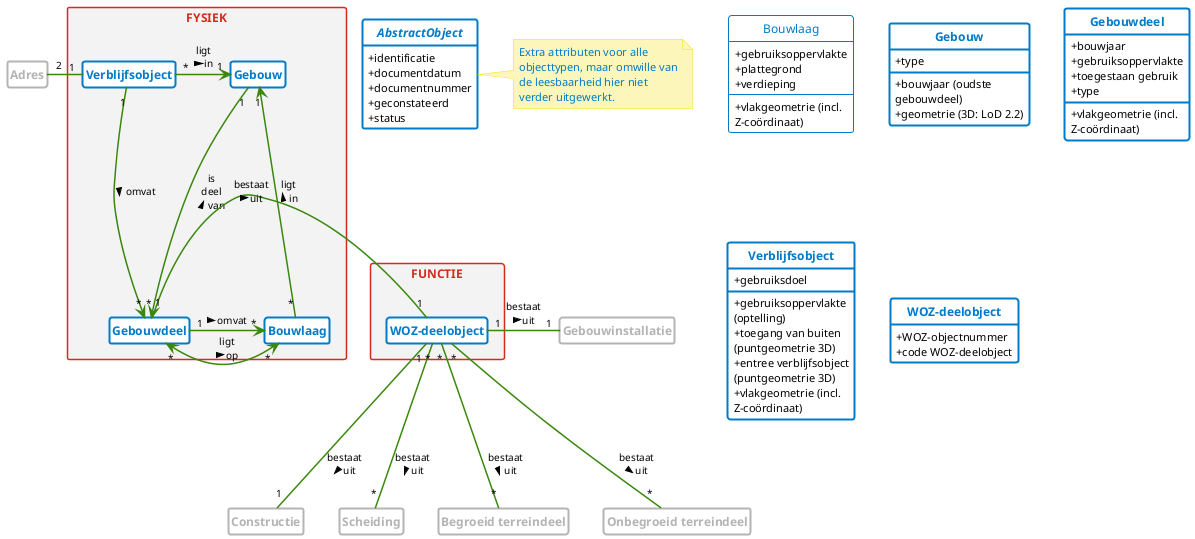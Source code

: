 @startuml

' --------v-v-v-v-v-v-v-v--------
' https://www.rijkshuisstijl.nl/organisatiespecifieke-richtlijnen/ministerie-van-binnenlandse-zaken-en-koninkrijksrelaties/deelidentiteit-kerndepartement-bzk
' https://www.rijkshuisstijl.nl/basiselementen/basiselementen-online/online-kleuren
'
' # Communicatiekleuren
' Het kerndepartement van BZK heeft uit het kleurenpalet van de rijkshuisstijl drie kleuren (elk met tint1 / tint2) gekozen:
' - Rijksoverheid hemelblauw #007bc7 (#b2d7ee/#d9ebf7)
' - Rijksoverheid rood #d52b1e (#f2bfbb/#f9dfdd)
' - Rijksoverheid groen #39870c (#c3dbb6/#e1eddb)
' Het gebruik van deze kleuren in combinatie met veel wit wordt gestimuleerd.
'
' # Tinten voor achtergrondkaders, grafieken en tabellen
' Voor achtergrondkaders, grafieken en tabellen kunnen 7 neutrale grijstinten of tinten van een communicatiekleur in stappen van 20% worden toegepast. Voor tekstachtergrond wordt grijstint1 of communicatiekleur tint2 aanbevolen om aan de contrasteisen voor een goede leesbaarheid te voldoen.
'
' Rijksoverheid grijs 1 #f3f3f3
' Rijksoverheid grijs 2 #e6e6e6
' Rijksoverheid grijs 3 #cccccc
' Rijksoverheid grijs 4 #b4b4b4
' Rijksoverheid grijs 5 #999999
' Rijksoverheid grijs 6 #696969
' Rijksoverheid grijs 7 #535353

' --------^-^-^-^-^-^-^-^--------

skinparam defaultFontColor black
skinparam defaultFontName Lucida Sans
skinparam defaultFontSize 11
skinparam defaultFontStyle normal
skinparam defaultMonospacedFontName Lucida Sans Typewriter
' skinparam defaultTextAlignment left
' skinparam lineType ortho
' skinparam lineType polyline
skinparam shadowing false
skinparam wrapWidth 165

skinparam class {
    ArrowColor #39870c
    ArrowFontSize 10
'     ArrowTextAlignment center
    ArrowThickness 1.5
'     AttributeFontColor #000000
    AttributeIconSize 0
    BackgroundColor #ffffff
    BorderColor #007bc7
    BorderThickness 2
    FontColor #007bc7
    FontSize 12
    FontStyle bold
'     StereotypeFontStyle italic
'     StereotypeFontColor #000000
}

skinparam class<<extern>> {
    AttributeFontColor #b4b4b4
    BorderColor #b4b4b4
    FontColor #b4b4b4
    StereotypeFontColor #b4b4b4
}

skinparam class<<vrijwillig>> {
    BorderThickness 1
    FontStyle normal
}

skinparam note {
    BackgroundColor #fdf6bb
    BorderColor #f9e11e
    FontColor #007bc7
}

skinparam package {
    BackgroundColor #f3f3f3
    BorderColor #d52b1e
    FontColor #d52b1e
    FontSize 12
    FontStyle bold
    Style rectangle
}

skinparam package<< subpackage >> {
    BackgroundColor #e6e6e6
    BorderColor #e6e6e6
    FontStyle normal
}

hide circle

hide empty members

hide stereotype

' hide AbstractObject


' =================================================================================================


package "FUNCTIE" {
    class WOZ-deelobject {
    }
}

package "FYSIEK" {
    class Gebouw {
    }
    class Bouwlaag {
    }
    class Gebouwdeel {
    }
    class Verblijfsobject {
    }
}

Verblijfsobject "*" -> "1" Gebouw : ligt\nin  >
Verblijfsobject "1" --> "*" Gebouwdeel : omvat >
Gebouw "1" <-- "*" Bouwlaag : ligt\nin <
Gebouwdeel "*" <-> "*" Bouwlaag : ligt\nop >
Gebouwdeel "1" -> "*" Bouwlaag : omvat >
Gebouw "1" --> "*" Gebouwdeel : is\ndeel\nvan <
"WOZ-deelobject" "1" -left- "1" Gebouwdeel : bestaat\nuit >
"WOZ-deelobject" "1" -right- "1" Gebouwinstallatie : bestaat\nuit >
"WOZ-deelobject" "1" -- "1" Constructie : bestaat\nuit >
"WOZ-deelobject" "*" -- "*" Scheiding : bestaat\nuit >
"WOZ-deelobject" "*" -- "*" "Begroeid terreindeel" : bestaat\nuit >
"WOZ-deelobject" "*" -- "*" "Onbegroeid terreindeel" : bestaat\nuit >
Verblijfsobject "1" -left- "2" Adres

abstract class AbstractObject << Objecttype >> {
    + identificatie
    + documentdatum
    + documentnummer
    + geconstateerd
    + status
'     --
}
    note right of AbstractObject : Extra attributen voor alle objecttypen, maar omwille van de leesbaarheid hier niet verder uitgewerkt.

class Adres << extern >> {
}

class "Begroeid terreindeel" << extern >> {
}

class Bouwlaag << Objecttype >> << vrijwillig >> {
'     ..//verplicht//..
'     ..//vrijwillig//..
    + gebruiksoppervlakte
    + plattegrond
    + verdieping
    + vlakgeometrie (incl. Z-coördinaat)
}

class Constructie << extern >> {
}

class Gebouw << Objecttype >> {
'     ..//verplicht//..
    + bouwjaar (oudste gebouwdeel)
    + geometrie (3D: LoD 2.2)
    + type
'     ..//vrijwillig//..
}

class Gebouwdeel << Objecttype >> {
'     ..//verplicht//..
    + bouwjaar
    + gebruiksoppervlakte
    + toegestaan gebruik
    + type
    + vlakgeometrie (incl. Z-coördinaat)
'     ..//vrijwillig//..
}

class Gebouwinstallatie << extern >> {
}

class "Onbegroeid terreindeel" << extern >> {
}

class Scheiding << extern >> {
}

class Verblijfsobject << Objecttype >> {
'     ..//verplicht//..
    + gebruiksdoel
    + gebruiksoppervlakte (optelling)
    + toegang van buiten (puntgeometrie 3D)
    + entree verblijfsobject (puntgeometrie 3D)
    + vlakgeometrie (incl. Z-coördinaat)
'     ..//vrijwillig//..
}

class WOZ-deelobject << Objecttype >> {
'     ..//verplicht//..
    + WOZ-objectnummer
    + code WOZ-deelobject
'     ..//vrijwillig//..
}

@enduml
